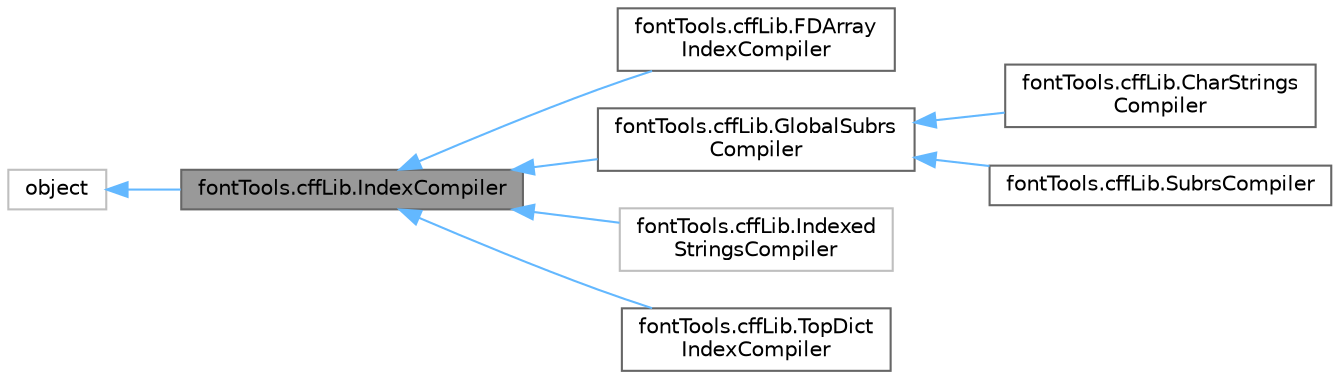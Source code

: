 digraph "fontTools.cffLib.IndexCompiler"
{
 // LATEX_PDF_SIZE
  bgcolor="transparent";
  edge [fontname=Helvetica,fontsize=10,labelfontname=Helvetica,labelfontsize=10];
  node [fontname=Helvetica,fontsize=10,shape=box,height=0.2,width=0.4];
  rankdir="LR";
  Node1 [id="Node000001",label="fontTools.cffLib.IndexCompiler",height=0.2,width=0.4,color="gray40", fillcolor="grey60", style="filled", fontcolor="black",tooltip=" "];
  Node2 -> Node1 [id="edge1_Node000001_Node000002",dir="back",color="steelblue1",style="solid",tooltip=" "];
  Node2 [id="Node000002",label="object",height=0.2,width=0.4,color="grey75", fillcolor="white", style="filled",tooltip=" "];
  Node1 -> Node3 [id="edge2_Node000001_Node000003",dir="back",color="steelblue1",style="solid",tooltip=" "];
  Node3 [id="Node000003",label="fontTools.cffLib.FDArray\lIndexCompiler",height=0.2,width=0.4,color="gray40", fillcolor="white", style="filled",URL="$d8/d7b/classfontTools_1_1cffLib_1_1FDArrayIndexCompiler.html",tooltip=" "];
  Node1 -> Node4 [id="edge3_Node000001_Node000004",dir="back",color="steelblue1",style="solid",tooltip=" "];
  Node4 [id="Node000004",label="fontTools.cffLib.GlobalSubrs\lCompiler",height=0.2,width=0.4,color="gray40", fillcolor="white", style="filled",URL="$d1/da9/classfontTools_1_1cffLib_1_1GlobalSubrsCompiler.html",tooltip=" "];
  Node4 -> Node5 [id="edge4_Node000004_Node000005",dir="back",color="steelblue1",style="solid",tooltip=" "];
  Node5 [id="Node000005",label="fontTools.cffLib.CharStrings\lCompiler",height=0.2,width=0.4,color="gray40", fillcolor="white", style="filled",URL="$d4/d27/classfontTools_1_1cffLib_1_1CharStringsCompiler.html",tooltip=" "];
  Node4 -> Node6 [id="edge5_Node000004_Node000006",dir="back",color="steelblue1",style="solid",tooltip=" "];
  Node6 [id="Node000006",label="fontTools.cffLib.SubrsCompiler",height=0.2,width=0.4,color="gray40", fillcolor="white", style="filled",URL="$d5/d3b/classfontTools_1_1cffLib_1_1SubrsCompiler.html",tooltip=" "];
  Node1 -> Node7 [id="edge6_Node000001_Node000007",dir="back",color="steelblue1",style="solid",tooltip=" "];
  Node7 [id="Node000007",label="fontTools.cffLib.Indexed\lStringsCompiler",height=0.2,width=0.4,color="grey75", fillcolor="white", style="filled",URL="$d9/db0/classfontTools_1_1cffLib_1_1IndexedStringsCompiler.html",tooltip=" "];
  Node1 -> Node8 [id="edge7_Node000001_Node000008",dir="back",color="steelblue1",style="solid",tooltip=" "];
  Node8 [id="Node000008",label="fontTools.cffLib.TopDict\lIndexCompiler",height=0.2,width=0.4,color="gray40", fillcolor="white", style="filled",URL="$d9/d03/classfontTools_1_1cffLib_1_1TopDictIndexCompiler.html",tooltip=" "];
}

